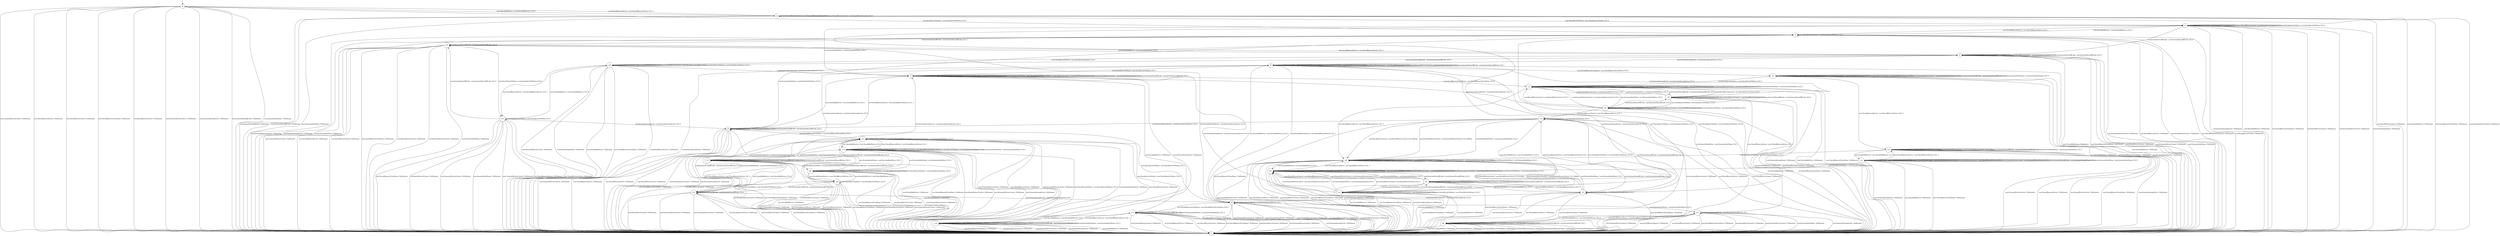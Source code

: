 digraph g {

	s0 [shape="circle" label="s0"];
	s1 [shape="circle" label="s1"];
	s2 [shape="circle" label="s2"];
	s3 [shape="circle" label="s3"];
	s4 [shape="circle" label="s4"];
	s5 [shape="circle" label="s5"];
	s6 [shape="circle" label="s6"];
	s7 [shape="circle" label="s7"];
	s8 [shape="circle" label="s8"];
	s9 [shape="circle" label="s9"];
	s10 [shape="circle" label="s10"];
	s11 [shape="circle" label="s11"];
	s12 [shape="circle" label="s12"];
	s13 [shape="circle" label="s13"];
	s14 [shape="circle" label="s14"];
	s15 [shape="circle" label="s15"];
	s16 [shape="circle" label="s16"];
	s17 [shape="circle" label="s17"];
	s18 [shape="circle" label="s18"];
	s19 [shape="circle" label="s19"];
	s20 [shape="circle" label="s20"];
	s21 [shape="circle" label="s21"];
	s22 [shape="circle" label="s22"];
	s23 [shape="circle" label="s23"];
	s24 [shape="circle" label="s24"];
	s25 [shape="circle" label="s25"];
	s26 [shape="circle" label="s26"];
	s27 [shape="circle" label="s27"];
	s28 [shape="circle" label="s28"];
	s29 [shape="circle" label="s29"];
	s30 [shape="circle" label="s30"];
	s31 [shape="circle" label="s31"];
	s32 [shape="circle" label="s32"];
	s33 [shape="circle" label="s33"];
	s34 [shape="circle" label="s34"];
	s0 -> s1 [label="user1|remote|DeviceControl / NoElement"];
	s0 -> s2 [label="user1|local|AddDevice / user1|local|AddDevice_CLS_0"];
	s0 -> s1 [label="user1|local|RemoveDevice / NoElement"];
	s0 -> s1 [label="user1|local|DeviceControl / NoElement"];
	s0 -> s4 [label="user1|local|InviteToHome / user1|local|InviteToHome_CLS_0"];
	s0 -> s1 [label="user1|local|RemoveFromHome / NoElement"];
	s0 -> s1 [label="user2|local|DeviceControl / NoElement"];
	s0 -> s1 [label="user2|remote|DeviceControl / NoElement"];
	s0 -> s1 [label="user2|remote|AcceptInvite / NoElement"];
	s0 -> s1 [label="user2|remote|ScanQRCode / NoElement"];
	s0 -> s1 [label="user2|remote|QuitHome / NoElement"];
	s1 -> s1 [label="user1|remote|DeviceControl / NoElement"];
	s1 -> s1 [label="user1|local|AddDevice / NoElement"];
	s1 -> s1 [label="user1|local|RemoveDevice / NoElement"];
	s1 -> s1 [label="user1|local|DeviceControl / NoElement"];
	s1 -> s1 [label="user1|local|InviteToHome / NoElement"];
	s1 -> s1 [label="user1|local|RemoveFromHome / NoElement"];
	s1 -> s1 [label="user2|local|DeviceControl / NoElement"];
	s1 -> s1 [label="user2|remote|DeviceControl / NoElement"];
	s1 -> s1 [label="user2|remote|AcceptInvite / NoElement"];
	s1 -> s1 [label="user2|remote|ScanQRCode / NoElement"];
	s1 -> s1 [label="user2|remote|QuitHome / NoElement"];
	s2 -> s2 [label="user1|remote|DeviceControl / user1|remote|DeviceControl_CLS_-1"];
	s2 -> s1 [label="user1|local|AddDevice / NoElement"];
	s2 -> s0 [label="user1|local|RemoveDevice / user1|local|RemoveDevice_CLS_-1"];
	s2 -> s2 [label="user1|local|DeviceControl / user1|local|DeviceControl_CLS_0"];
	s2 -> s3 [label="user1|local|InviteToHome / user1|local|InviteToHome_CLS_0"];
	s2 -> s1 [label="user1|local|RemoveFromHome / NoElement"];
	s2 -> s1 [label="user2|local|DeviceControl / NoElement"];
	s2 -> s1 [label="user2|remote|DeviceControl / NoElement"];
	s2 -> s1 [label="user2|remote|AcceptInvite / NoElement"];
	s2 -> s1 [label="user2|remote|ScanQRCode / NoElement"];
	s2 -> s1 [label="user2|remote|QuitHome / NoElement"];
	s3 -> s3 [label="user1|remote|DeviceControl / user1|remote|DeviceControl_CLS_-1"];
	s3 -> s1 [label="user1|local|AddDevice / NoElement"];
	s3 -> s4 [label="user1|local|RemoveDevice / user1|local|RemoveDevice_CLS_-1"];
	s3 -> s3 [label="user1|local|DeviceControl / user1|local|DeviceControl_CLS_0"];
	s3 -> s3 [label="user1|local|InviteToHome / user1|local|InviteToHome_CLS_0"];
	s3 -> s1 [label="user1|local|RemoveFromHome / NoElement"];
	s3 -> s1 [label="user2|local|DeviceControl / NoElement"];
	s3 -> s1 [label="user2|remote|DeviceControl / NoElement"];
	s3 -> s1 [label="user2|remote|AcceptInvite / NoElement"];
	s3 -> s5 [label="user2|remote|ScanQRCode / user2|remote|ScanQRCode_CLS_0"];
	s3 -> s1 [label="user2|remote|QuitHome / NoElement"];
	s4 -> s1 [label="user1|remote|DeviceControl / NoElement"];
	s4 -> s3 [label="user1|local|AddDevice / user1|local|AddDevice_CLS_0"];
	s4 -> s1 [label="user1|local|RemoveDevice / NoElement"];
	s4 -> s1 [label="user1|local|DeviceControl / NoElement"];
	s4 -> s4 [label="user1|local|InviteToHome / user1|local|InviteToHome_CLS_0"];
	s4 -> s1 [label="user1|local|RemoveFromHome / NoElement"];
	s4 -> s1 [label="user2|local|DeviceControl / NoElement"];
	s4 -> s1 [label="user2|remote|DeviceControl / NoElement"];
	s4 -> s1 [label="user2|remote|AcceptInvite / NoElement"];
	s4 -> s10 [label="user2|remote|ScanQRCode / user2|remote|ScanQRCode_CLS_0"];
	s4 -> s1 [label="user2|remote|QuitHome / NoElement"];
	s5 -> s5 [label="user1|remote|DeviceControl / user1|remote|DeviceControl_CLS_-1"];
	s5 -> s1 [label="user1|local|AddDevice / NoElement"];
	s5 -> s10 [label="user1|local|RemoveDevice / user1|local|RemoveDevice_CLS_-1"];
	s5 -> s5 [label="user1|local|DeviceControl / user1|local|DeviceControl_CLS_0"];
	s5 -> s34 [label="user1|local|InviteToHome / user1|local|InviteToHome_CLS_0"];
	s5 -> s1 [label="user1|local|RemoveFromHome / NoElement"];
	s5 -> s1 [label="user2|local|DeviceControl / NoElement"];
	s5 -> s1 [label="user2|remote|DeviceControl / NoElement"];
	s5 -> s6 [label="user2|remote|AcceptInvite / user2|remote|AcceptInvite_CLS_0"];
	s5 -> s5 [label="user2|remote|ScanQRCode / user2|remote|ScanQRCode_CLS_0"];
	s5 -> s1 [label="user2|remote|QuitHome / NoElement"];
	s6 -> s6 [label="user1|remote|DeviceControl / user1|remote|DeviceControl_CLS_-1"];
	s6 -> s1 [label="user1|local|AddDevice / NoElement"];
	s6 -> s8 [label="user1|local|RemoveDevice / user1|local|RemoveDevice_CLS_-1"];
	s6 -> s6 [label="user1|local|DeviceControl / user1|local|DeviceControl_CLS_0"];
	s6 -> s7 [label="user1|local|InviteToHome / user1|local|InviteToHome_CLS_1"];
	s6 -> s14 [label="user1|local|RemoveFromHome / user1|local|RemoveFromHome_CLS_0"];
	s6 -> s6 [label="user2|local|DeviceControl / user2|local|DeviceControl_CLS_0"];
	s6 -> s6 [label="user2|remote|DeviceControl / user2|remote|DeviceControl_CLS_1"];
	s6 -> s1 [label="user2|remote|AcceptInvite / NoElement"];
	s6 -> s6 [label="user2|remote|ScanQRCode / user2|remote|ScanQRCode_CLS_1"];
	s6 -> s20 [label="user2|remote|QuitHome / user2|remote|QuitHome_CLS_1"];
	s7 -> s7 [label="user1|remote|DeviceControl / user1|remote|DeviceControl_CLS_-1"];
	s7 -> s1 [label="user1|local|AddDevice / NoElement"];
	s7 -> s9 [label="user1|local|RemoveDevice / user1|local|RemoveDevice_CLS_-1"];
	s7 -> s7 [label="user1|local|DeviceControl / user1|local|DeviceControl_CLS_0"];
	s7 -> s7 [label="user1|local|InviteToHome / user1|local|InviteToHome_CLS_1"];
	s7 -> s13 [label="user1|local|RemoveFromHome / user1|local|RemoveFromHome_CLS_0"];
	s7 -> s7 [label="user2|local|DeviceControl / user2|local|DeviceControl_CLS_0"];
	s7 -> s7 [label="user2|remote|DeviceControl / user2|remote|DeviceControl_CLS_1"];
	s7 -> s1 [label="user2|remote|AcceptInvite / NoElement"];
	s7 -> s7 [label="user2|remote|ScanQRCode / user2|remote|ScanQRCode_CLS_2"];
	s7 -> s3 [label="user2|remote|QuitHome / user2|remote|QuitHome_CLS_1"];
	s8 -> s1 [label="user1|remote|DeviceControl / NoElement"];
	s8 -> s6 [label="user1|local|AddDevice / user1|local|AddDevice_CLS_0"];
	s8 -> s1 [label="user1|local|RemoveDevice / NoElement"];
	s8 -> s1 [label="user1|local|DeviceControl / NoElement"];
	s8 -> s9 [label="user1|local|InviteToHome / user1|local|InviteToHome_CLS_1"];
	s8 -> s16 [label="user1|local|RemoveFromHome / user1|local|RemoveFromHome_CLS_0"];
	s8 -> s1 [label="user2|local|DeviceControl / NoElement"];
	s8 -> s1 [label="user2|remote|DeviceControl / NoElement"];
	s8 -> s1 [label="user2|remote|AcceptInvite / NoElement"];
	s8 -> s8 [label="user2|remote|ScanQRCode / user2|remote|ScanQRCode_CLS_1"];
	s8 -> s25 [label="user2|remote|QuitHome / user2|remote|QuitHome_CLS_0"];
	s9 -> s1 [label="user1|remote|DeviceControl / NoElement"];
	s9 -> s7 [label="user1|local|AddDevice / user1|local|AddDevice_CLS_0"];
	s9 -> s1 [label="user1|local|RemoveDevice / NoElement"];
	s9 -> s1 [label="user1|local|DeviceControl / NoElement"];
	s9 -> s9 [label="user1|local|InviteToHome / user1|local|InviteToHome_CLS_1"];
	s9 -> s11 [label="user1|local|RemoveFromHome / user1|local|RemoveFromHome_CLS_0"];
	s9 -> s1 [label="user2|local|DeviceControl / NoElement"];
	s9 -> s1 [label="user2|remote|DeviceControl / NoElement"];
	s9 -> s1 [label="user2|remote|AcceptInvite / NoElement"];
	s9 -> s9 [label="user2|remote|ScanQRCode / user2|remote|ScanQRCode_CLS_2"];
	s9 -> s4 [label="user2|remote|QuitHome / user2|remote|QuitHome_CLS_0"];
	s10 -> s1 [label="user1|remote|DeviceControl / NoElement"];
	s10 -> s5 [label="user1|local|AddDevice / user1|local|AddDevice_CLS_0"];
	s10 -> s1 [label="user1|local|RemoveDevice / NoElement"];
	s10 -> s1 [label="user1|local|DeviceControl / NoElement"];
	s10 -> s33 [label="user1|local|InviteToHome / user1|local|InviteToHome_CLS_0"];
	s10 -> s1 [label="user1|local|RemoveFromHome / NoElement"];
	s10 -> s1 [label="user2|local|DeviceControl / NoElement"];
	s10 -> s1 [label="user2|remote|DeviceControl / NoElement"];
	s10 -> s8 [label="user2|remote|AcceptInvite / user2|remote|AcceptInvite_CLS_0"];
	s10 -> s10 [label="user2|remote|ScanQRCode / user2|remote|ScanQRCode_CLS_0"];
	s10 -> s1 [label="user2|remote|QuitHome / NoElement"];
	s11 -> s1 [label="user1|remote|DeviceControl / NoElement"];
	s11 -> s12 [label="user1|local|AddDevice / user1|local|AddDevice_CLS_0"];
	s11 -> s1 [label="user1|local|RemoveDevice / NoElement"];
	s11 -> s1 [label="user1|local|DeviceControl / NoElement"];
	s11 -> s11 [label="user1|local|InviteToHome / user1|local|InviteToHome_CLS_0"];
	s11 -> s1 [label="user1|local|RemoveFromHome / NoElement"];
	s11 -> s1 [label="user2|local|DeviceControl / NoElement"];
	s11 -> s1 [label="user2|remote|DeviceControl / NoElement"];
	s11 -> s1 [label="user2|remote|AcceptInvite / NoElement"];
	s11 -> s19 [label="user2|remote|ScanQRCode / user2|remote|ScanQRCode_CLS_0"];
	s11 -> s11 [label="user2|remote|QuitHome / user2|remote|QuitHome_CLS_5"];
	s12 -> s12 [label="user1|remote|DeviceControl / user1|remote|DeviceControl_CLS_-1"];
	s12 -> s1 [label="user1|local|AddDevice / NoElement"];
	s12 -> s11 [label="user1|local|RemoveDevice / user1|local|RemoveDevice_CLS_-1"];
	s12 -> s12 [label="user1|local|DeviceControl / user1|local|DeviceControl_CLS_0"];
	s12 -> s12 [label="user1|local|InviteToHome / user1|local|InviteToHome_CLS_0"];
	s12 -> s1 [label="user1|local|RemoveFromHome / NoElement"];
	s12 -> s1 [label="user2|local|DeviceControl / NoElement"];
	s12 -> s1 [label="user2|remote|DeviceControl / NoElement"];
	s12 -> s1 [label="user2|remote|AcceptInvite / NoElement"];
	s12 -> s17 [label="user2|remote|ScanQRCode / user2|remote|ScanQRCode_CLS_0"];
	s12 -> s12 [label="user2|remote|QuitHome / user2|remote|QuitHome_CLS_5"];
	s13 -> s13 [label="user1|remote|DeviceControl / user1|remote|DeviceControl_CLS_-1"];
	s13 -> s1 [label="user1|local|AddDevice / NoElement"];
	s13 -> s26 [label="user1|local|RemoveDevice / user1|local|RemoveDevice_CLS_-1"];
	s13 -> s13 [label="user1|local|DeviceControl / user1|local|DeviceControl_CLS_0"];
	s13 -> s13 [label="user1|local|InviteToHome / user1|local|InviteToHome_CLS_0"];
	s13 -> s1 [label="user1|local|RemoveFromHome / NoElement"];
	s13 -> s13 [label="user2|local|DeviceControl / user2|local|DeviceControl_CLS_0"];
	s13 -> s13 [label="user2|remote|DeviceControl / user2|remote|DeviceControl_CLS_1"];
	s13 -> s1 [label="user2|remote|AcceptInvite / NoElement"];
	s13 -> s18 [label="user2|remote|ScanQRCode / user2|remote|ScanQRCode_CLS_0"];
	s13 -> s13 [label="user2|remote|QuitHome / user2|remote|QuitHome_CLS_5"];
	s14 -> s14 [label="user1|remote|DeviceControl / user1|remote|DeviceControl_CLS_-1"];
	s14 -> s1 [label="user1|local|AddDevice / NoElement"];
	s14 -> s15 [label="user1|local|RemoveDevice / user1|local|RemoveDevice_CLS_-1"];
	s14 -> s14 [label="user1|local|DeviceControl / user1|local|DeviceControl_CLS_0"];
	s14 -> s13 [label="user1|local|InviteToHome / user1|local|InviteToHome_CLS_0"];
	s14 -> s1 [label="user1|local|RemoveFromHome / NoElement"];
	s14 -> s14 [label="user2|local|DeviceControl / user2|local|DeviceControl_CLS_0"];
	s14 -> s14 [label="user2|remote|DeviceControl / user2|remote|DeviceControl_CLS_1"];
	s14 -> s1 [label="user2|remote|AcceptInvite / NoElement"];
	s14 -> s14 [label="user2|remote|ScanQRCode / user2|remote|ScanQRCode_CLS_1"];
	s14 -> s14 [label="user2|remote|QuitHome / user2|remote|QuitHome_CLS_5"];
	s15 -> s1 [label="user1|remote|DeviceControl / NoElement"];
	s15 -> s21 [label="user1|local|AddDevice / user1|local|AddDevice_CLS_0"];
	s15 -> s1 [label="user1|local|RemoveDevice / NoElement"];
	s15 -> s1 [label="user1|local|DeviceControl / NoElement"];
	s15 -> s26 [label="user1|local|InviteToHome / user1|local|InviteToHome_CLS_0"];
	s15 -> s1 [label="user1|local|RemoveFromHome / NoElement"];
	s15 -> s15 [label="user2|local|DeviceControl / user2|local|DeviceControl_CLS_NoResp"];
	s15 -> s15 [label="user2|remote|DeviceControl / user2|remote|DeviceControl_CLS_NoResp"];
	s15 -> s1 [label="user2|remote|AcceptInvite / NoElement"];
	s15 -> s15 [label="user2|remote|ScanQRCode / user2|remote|ScanQRCode_CLS_1"];
	s15 -> s15 [label="user2|remote|QuitHome / user2|remote|QuitHome_CLS_5"];
	s16 -> s1 [label="user1|remote|DeviceControl / NoElement"];
	s16 -> s24 [label="user1|local|AddDevice / user1|local|AddDevice_CLS_0"];
	s16 -> s1 [label="user1|local|RemoveDevice / NoElement"];
	s16 -> s1 [label="user1|local|DeviceControl / NoElement"];
	s16 -> s11 [label="user1|local|InviteToHome / user1|local|InviteToHome_CLS_0"];
	s16 -> s1 [label="user1|local|RemoveFromHome / NoElement"];
	s16 -> s1 [label="user2|local|DeviceControl / NoElement"];
	s16 -> s1 [label="user2|remote|DeviceControl / NoElement"];
	s16 -> s1 [label="user2|remote|AcceptInvite / NoElement"];
	s16 -> s16 [label="user2|remote|ScanQRCode / user2|remote|ScanQRCode_CLS_1"];
	s16 -> s16 [label="user2|remote|QuitHome / user2|remote|QuitHome_CLS_5"];
	s17 -> s17 [label="user1|remote|DeviceControl / user1|remote|DeviceControl_CLS_-1"];
	s17 -> s1 [label="user1|local|AddDevice / NoElement"];
	s17 -> s19 [label="user1|local|RemoveDevice / user1|local|RemoveDevice_CLS_-1"];
	s17 -> s17 [label="user1|local|DeviceControl / user1|local|DeviceControl_CLS_0"];
	s17 -> s28 [label="user1|local|InviteToHome / user1|local|InviteToHome_CLS_0"];
	s17 -> s1 [label="user1|local|RemoveFromHome / NoElement"];
	s17 -> s1 [label="user2|local|DeviceControl / NoElement"];
	s17 -> s1 [label="user2|remote|DeviceControl / NoElement"];
	s17 -> s6 [label="user2|remote|AcceptInvite / user2|remote|AcceptInvite_CLS_0"];
	s17 -> s17 [label="user2|remote|ScanQRCode / user2|remote|ScanQRCode_CLS_0"];
	s17 -> s12 [label="user2|remote|QuitHome / user2|remote|QuitHome_CLS_5"];
	s18 -> s18 [label="user1|remote|DeviceControl / user1|remote|DeviceControl_CLS_-1"];
	s18 -> s1 [label="user1|local|AddDevice / NoElement"];
	s18 -> s27 [label="user1|local|RemoveDevice / user1|local|RemoveDevice_CLS_-1"];
	s18 -> s18 [label="user1|local|DeviceControl / user1|local|DeviceControl_CLS_0"];
	s18 -> s30 [label="user1|local|InviteToHome / user1|local|InviteToHome_CLS_0"];
	s18 -> s1 [label="user1|local|RemoveFromHome / NoElement"];
	s18 -> s13 [label="user2|local|DeviceControl / user2|local|DeviceControl_CLS_0"];
	s18 -> s13 [label="user2|remote|DeviceControl / user2|remote|DeviceControl_CLS_1"];
	s18 -> s6 [label="user2|remote|AcceptInvite / user2|remote|AcceptInvite_CLS_0"];
	s18 -> s18 [label="user2|remote|ScanQRCode / user2|remote|ScanQRCode_CLS_0"];
	s18 -> s13 [label="user2|remote|QuitHome / user2|remote|QuitHome_CLS_5"];
	s19 -> s1 [label="user1|remote|DeviceControl / NoElement"];
	s19 -> s17 [label="user1|local|AddDevice / user1|local|AddDevice_CLS_0"];
	s19 -> s1 [label="user1|local|RemoveDevice / NoElement"];
	s19 -> s1 [label="user1|local|DeviceControl / NoElement"];
	s19 -> s29 [label="user1|local|InviteToHome / user1|local|InviteToHome_CLS_0"];
	s19 -> s1 [label="user1|local|RemoveFromHome / NoElement"];
	s19 -> s1 [label="user2|local|DeviceControl / NoElement"];
	s19 -> s1 [label="user2|remote|DeviceControl / NoElement"];
	s19 -> s8 [label="user2|remote|AcceptInvite / user2|remote|AcceptInvite_CLS_0"];
	s19 -> s19 [label="user2|remote|ScanQRCode / user2|remote|ScanQRCode_CLS_0"];
	s19 -> s11 [label="user2|remote|QuitHome / user2|remote|QuitHome_CLS_5"];
	s20 -> s20 [label="user1|remote|DeviceControl / user1|remote|DeviceControl_CLS_-1"];
	s20 -> s1 [label="user1|local|AddDevice / NoElement"];
	s20 -> s25 [label="user1|local|RemoveDevice / user1|local|RemoveDevice_CLS_-1"];
	s20 -> s20 [label="user1|local|DeviceControl / user1|local|DeviceControl_CLS_0"];
	s20 -> s3 [label="user1|local|InviteToHome / user1|local|InviteToHome_CLS_0"];
	s20 -> s1 [label="user1|local|RemoveFromHome / NoElement"];
	s20 -> s1 [label="user2|local|DeviceControl / NoElement"];
	s20 -> s1 [label="user2|remote|DeviceControl / NoElement"];
	s20 -> s1 [label="user2|remote|AcceptInvite / NoElement"];
	s20 -> s20 [label="user2|remote|ScanQRCode / user2|remote|ScanQRCode_CLS_1"];
	s20 -> s1 [label="user2|remote|QuitHome / NoElement"];
	s21 -> s21 [label="user1|remote|DeviceControl / user1|remote|DeviceControl_CLS_-1"];
	s21 -> s1 [label="user1|local|AddDevice / NoElement"];
	s21 -> s15 [label="user1|local|RemoveDevice / user1|local|RemoveDevice_CLS_-1"];
	s21 -> s21 [label="user1|local|DeviceControl / user1|local|DeviceControl_CLS_0"];
	s21 -> s22 [label="user1|local|InviteToHome / user1|local|InviteToHome_CLS_0"];
	s21 -> s1 [label="user1|local|RemoveFromHome / NoElement"];
	s21 -> s21 [label="user2|local|DeviceControl / user2|local|DeviceControl_CLS_5"];
	s21 -> s21 [label="user2|remote|DeviceControl / user2|remote|DeviceControl_CLS_3"];
	s21 -> s1 [label="user2|remote|AcceptInvite / NoElement"];
	s21 -> s21 [label="user2|remote|ScanQRCode / user2|remote|ScanQRCode_CLS_1"];
	s21 -> s21 [label="user2|remote|QuitHome / user2|remote|QuitHome_CLS_5"];
	s22 -> s22 [label="user1|remote|DeviceControl / user1|remote|DeviceControl_CLS_-1"];
	s22 -> s1 [label="user1|local|AddDevice / NoElement"];
	s22 -> s26 [label="user1|local|RemoveDevice / user1|local|RemoveDevice_CLS_-1"];
	s22 -> s22 [label="user1|local|DeviceControl / user1|local|DeviceControl_CLS_0"];
	s22 -> s22 [label="user1|local|InviteToHome / user1|local|InviteToHome_CLS_0"];
	s22 -> s1 [label="user1|local|RemoveFromHome / NoElement"];
	s22 -> s22 [label="user2|local|DeviceControl / user2|local|DeviceControl_CLS_5"];
	s22 -> s22 [label="user2|remote|DeviceControl / user2|remote|DeviceControl_CLS_3"];
	s22 -> s1 [label="user2|remote|AcceptInvite / NoElement"];
	s22 -> s23 [label="user2|remote|ScanQRCode / user2|remote|ScanQRCode_CLS_0"];
	s22 -> s22 [label="user2|remote|QuitHome / user2|remote|QuitHome_CLS_5"];
	s23 -> s23 [label="user1|remote|DeviceControl / user1|remote|DeviceControl_CLS_-1"];
	s23 -> s1 [label="user1|local|AddDevice / NoElement"];
	s23 -> s27 [label="user1|local|RemoveDevice / user1|local|RemoveDevice_CLS_-1"];
	s23 -> s23 [label="user1|local|DeviceControl / user1|local|DeviceControl_CLS_0"];
	s23 -> s32 [label="user1|local|InviteToHome / user1|local|InviteToHome_CLS_0"];
	s23 -> s1 [label="user1|local|RemoveFromHome / NoElement"];
	s23 -> s22 [label="user2|local|DeviceControl / user2|local|DeviceControl_CLS_5"];
	s23 -> s22 [label="user2|remote|DeviceControl / user2|remote|DeviceControl_CLS_3"];
	s23 -> s6 [label="user2|remote|AcceptInvite / user2|remote|AcceptInvite_CLS_0"];
	s23 -> s23 [label="user2|remote|ScanQRCode / user2|remote|ScanQRCode_CLS_0"];
	s23 -> s22 [label="user2|remote|QuitHome / user2|remote|QuitHome_CLS_5"];
	s24 -> s24 [label="user1|remote|DeviceControl / user1|remote|DeviceControl_CLS_-1"];
	s24 -> s1 [label="user1|local|AddDevice / NoElement"];
	s24 -> s16 [label="user1|local|RemoveDevice / user1|local|RemoveDevice_CLS_-1"];
	s24 -> s24 [label="user1|local|DeviceControl / user1|local|DeviceControl_CLS_0"];
	s24 -> s12 [label="user1|local|InviteToHome / user1|local|InviteToHome_CLS_0"];
	s24 -> s1 [label="user1|local|RemoveFromHome / NoElement"];
	s24 -> s1 [label="user2|local|DeviceControl / NoElement"];
	s24 -> s1 [label="user2|remote|DeviceControl / NoElement"];
	s24 -> s1 [label="user2|remote|AcceptInvite / NoElement"];
	s24 -> s24 [label="user2|remote|ScanQRCode / user2|remote|ScanQRCode_CLS_1"];
	s24 -> s24 [label="user2|remote|QuitHome / user2|remote|QuitHome_CLS_5"];
	s25 -> s1 [label="user1|remote|DeviceControl / NoElement"];
	s25 -> s20 [label="user1|local|AddDevice / user1|local|AddDevice_CLS_0"];
	s25 -> s1 [label="user1|local|RemoveDevice / NoElement"];
	s25 -> s1 [label="user1|local|DeviceControl / NoElement"];
	s25 -> s4 [label="user1|local|InviteToHome / user1|local|InviteToHome_CLS_0"];
	s25 -> s1 [label="user1|local|RemoveFromHome / NoElement"];
	s25 -> s1 [label="user2|local|DeviceControl / NoElement"];
	s25 -> s1 [label="user2|remote|DeviceControl / NoElement"];
	s25 -> s1 [label="user2|remote|AcceptInvite / NoElement"];
	s25 -> s25 [label="user2|remote|ScanQRCode / user2|remote|ScanQRCode_CLS_1"];
	s25 -> s1 [label="user2|remote|QuitHome / NoElement"];
	s26 -> s1 [label="user1|remote|DeviceControl / NoElement"];
	s26 -> s22 [label="user1|local|AddDevice / user1|local|AddDevice_CLS_0"];
	s26 -> s1 [label="user1|local|RemoveDevice / NoElement"];
	s26 -> s1 [label="user1|local|DeviceControl / NoElement"];
	s26 -> s26 [label="user1|local|InviteToHome / user1|local|InviteToHome_CLS_0"];
	s26 -> s1 [label="user1|local|RemoveFromHome / NoElement"];
	s26 -> s26 [label="user2|local|DeviceControl / user2|local|DeviceControl_CLS_NoResp"];
	s26 -> s26 [label="user2|remote|DeviceControl / user2|remote|DeviceControl_CLS_NoResp"];
	s26 -> s1 [label="user2|remote|AcceptInvite / NoElement"];
	s26 -> s27 [label="user2|remote|ScanQRCode / user2|remote|ScanQRCode_CLS_0"];
	s26 -> s26 [label="user2|remote|QuitHome / user2|remote|QuitHome_CLS_5"];
	s27 -> s1 [label="user1|remote|DeviceControl / NoElement"];
	s27 -> s23 [label="user1|local|AddDevice / user1|local|AddDevice_CLS_0"];
	s27 -> s1 [label="user1|local|RemoveDevice / NoElement"];
	s27 -> s1 [label="user1|local|DeviceControl / NoElement"];
	s27 -> s31 [label="user1|local|InviteToHome / user1|local|InviteToHome_CLS_0"];
	s27 -> s1 [label="user1|local|RemoveFromHome / NoElement"];
	s27 -> s26 [label="user2|local|DeviceControl / user2|local|DeviceControl_CLS_NoResp"];
	s27 -> s26 [label="user2|remote|DeviceControl / user2|remote|DeviceControl_CLS_NoResp"];
	s27 -> s8 [label="user2|remote|AcceptInvite / user2|remote|AcceptInvite_CLS_0"];
	s27 -> s27 [label="user2|remote|ScanQRCode / user2|remote|ScanQRCode_CLS_0"];
	s27 -> s26 [label="user2|remote|QuitHome / user2|remote|QuitHome_CLS_5"];
	s28 -> s28 [label="user1|remote|DeviceControl / user1|remote|DeviceControl_CLS_-1"];
	s28 -> s1 [label="user1|local|AddDevice / NoElement"];
	s28 -> s29 [label="user1|local|RemoveDevice / user1|local|RemoveDevice_CLS_-1"];
	s28 -> s28 [label="user1|local|DeviceControl / user1|local|DeviceControl_CLS_0"];
	s28 -> s28 [label="user1|local|InviteToHome / user1|local|InviteToHome_CLS_0"];
	s28 -> s1 [label="user1|local|RemoveFromHome / NoElement"];
	s28 -> s1 [label="user2|local|DeviceControl / NoElement"];
	s28 -> s1 [label="user2|remote|DeviceControl / NoElement"];
	s28 -> s7 [label="user2|remote|AcceptInvite / user2|remote|AcceptInvite_CLS_0"];
	s28 -> s17 [label="user2|remote|ScanQRCode / user2|remote|ScanQRCode_CLS_0"];
	s28 -> s12 [label="user2|remote|QuitHome / user2|remote|QuitHome_CLS_5"];
	s29 -> s1 [label="user1|remote|DeviceControl / NoElement"];
	s29 -> s28 [label="user1|local|AddDevice / user1|local|AddDevice_CLS_0"];
	s29 -> s1 [label="user1|local|RemoveDevice / NoElement"];
	s29 -> s1 [label="user1|local|DeviceControl / NoElement"];
	s29 -> s29 [label="user1|local|InviteToHome / user1|local|InviteToHome_CLS_0"];
	s29 -> s1 [label="user1|local|RemoveFromHome / NoElement"];
	s29 -> s1 [label="user2|local|DeviceControl / NoElement"];
	s29 -> s1 [label="user2|remote|DeviceControl / NoElement"];
	s29 -> s9 [label="user2|remote|AcceptInvite / user2|remote|AcceptInvite_CLS_0"];
	s29 -> s19 [label="user2|remote|ScanQRCode / user2|remote|ScanQRCode_CLS_0"];
	s29 -> s11 [label="user2|remote|QuitHome / user2|remote|QuitHome_CLS_5"];
	s30 -> s30 [label="user1|remote|DeviceControl / user1|remote|DeviceControl_CLS_-1"];
	s30 -> s1 [label="user1|local|AddDevice / NoElement"];
	s30 -> s31 [label="user1|local|RemoveDevice / user1|local|RemoveDevice_CLS_-1"];
	s30 -> s30 [label="user1|local|DeviceControl / user1|local|DeviceControl_CLS_0"];
	s30 -> s30 [label="user1|local|InviteToHome / user1|local|InviteToHome_CLS_0"];
	s30 -> s1 [label="user1|local|RemoveFromHome / NoElement"];
	s30 -> s13 [label="user2|local|DeviceControl / user2|local|DeviceControl_CLS_0"];
	s30 -> s13 [label="user2|remote|DeviceControl / user2|remote|DeviceControl_CLS_1"];
	s30 -> s7 [label="user2|remote|AcceptInvite / user2|remote|AcceptInvite_CLS_0"];
	s30 -> s18 [label="user2|remote|ScanQRCode / user2|remote|ScanQRCode_CLS_0"];
	s30 -> s13 [label="user2|remote|QuitHome / user2|remote|QuitHome_CLS_5"];
	s31 -> s1 [label="user1|remote|DeviceControl / NoElement"];
	s31 -> s32 [label="user1|local|AddDevice / user1|local|AddDevice_CLS_0"];
	s31 -> s1 [label="user1|local|RemoveDevice / NoElement"];
	s31 -> s1 [label="user1|local|DeviceControl / NoElement"];
	s31 -> s31 [label="user1|local|InviteToHome / user1|local|InviteToHome_CLS_0"];
	s31 -> s1 [label="user1|local|RemoveFromHome / NoElement"];
	s31 -> s26 [label="user2|local|DeviceControl / user2|local|DeviceControl_CLS_NoResp"];
	s31 -> s26 [label="user2|remote|DeviceControl / user2|remote|DeviceControl_CLS_NoResp"];
	s31 -> s9 [label="user2|remote|AcceptInvite / user2|remote|AcceptInvite_CLS_0"];
	s31 -> s27 [label="user2|remote|ScanQRCode / user2|remote|ScanQRCode_CLS_0"];
	s31 -> s26 [label="user2|remote|QuitHome / user2|remote|QuitHome_CLS_5"];
	s32 -> s32 [label="user1|remote|DeviceControl / user1|remote|DeviceControl_CLS_-1"];
	s32 -> s1 [label="user1|local|AddDevice / NoElement"];
	s32 -> s31 [label="user1|local|RemoveDevice / user1|local|RemoveDevice_CLS_-1"];
	s32 -> s32 [label="user1|local|DeviceControl / user1|local|DeviceControl_CLS_0"];
	s32 -> s32 [label="user1|local|InviteToHome / user1|local|InviteToHome_CLS_0"];
	s32 -> s1 [label="user1|local|RemoveFromHome / NoElement"];
	s32 -> s22 [label="user2|local|DeviceControl / user2|local|DeviceControl_CLS_5"];
	s32 -> s22 [label="user2|remote|DeviceControl / user2|remote|DeviceControl_CLS_3"];
	s32 -> s7 [label="user2|remote|AcceptInvite / user2|remote|AcceptInvite_CLS_0"];
	s32 -> s23 [label="user2|remote|ScanQRCode / user2|remote|ScanQRCode_CLS_0"];
	s32 -> s22 [label="user2|remote|QuitHome / user2|remote|QuitHome_CLS_5"];
	s33 -> s1 [label="user1|remote|DeviceControl / NoElement"];
	s33 -> s34 [label="user1|local|AddDevice / user1|local|AddDevice_CLS_0"];
	s33 -> s1 [label="user1|local|RemoveDevice / NoElement"];
	s33 -> s1 [label="user1|local|DeviceControl / NoElement"];
	s33 -> s33 [label="user1|local|InviteToHome / user1|local|InviteToHome_CLS_0"];
	s33 -> s1 [label="user1|local|RemoveFromHome / NoElement"];
	s33 -> s1 [label="user2|local|DeviceControl / NoElement"];
	s33 -> s1 [label="user2|remote|DeviceControl / NoElement"];
	s33 -> s9 [label="user2|remote|AcceptInvite / user2|remote|AcceptInvite_CLS_0"];
	s33 -> s10 [label="user2|remote|ScanQRCode / user2|remote|ScanQRCode_CLS_0"];
	s33 -> s1 [label="user2|remote|QuitHome / NoElement"];
	s34 -> s34 [label="user1|remote|DeviceControl / user1|remote|DeviceControl_CLS_-1"];
	s34 -> s1 [label="user1|local|AddDevice / NoElement"];
	s34 -> s33 [label="user1|local|RemoveDevice / user1|local|RemoveDevice_CLS_-1"];
	s34 -> s34 [label="user1|local|DeviceControl / user1|local|DeviceControl_CLS_0"];
	s34 -> s34 [label="user1|local|InviteToHome / user1|local|InviteToHome_CLS_0"];
	s34 -> s1 [label="user1|local|RemoveFromHome / NoElement"];
	s34 -> s1 [label="user2|local|DeviceControl / NoElement"];
	s34 -> s1 [label="user2|remote|DeviceControl / NoElement"];
	s34 -> s7 [label="user2|remote|AcceptInvite / user2|remote|AcceptInvite_CLS_0"];
	s34 -> s5 [label="user2|remote|ScanQRCode / user2|remote|ScanQRCode_CLS_0"];
	s34 -> s1 [label="user2|remote|QuitHome / NoElement"];

__start0 [label="" shape="none" width="0" height="0"];
__start0 -> s0;

}
